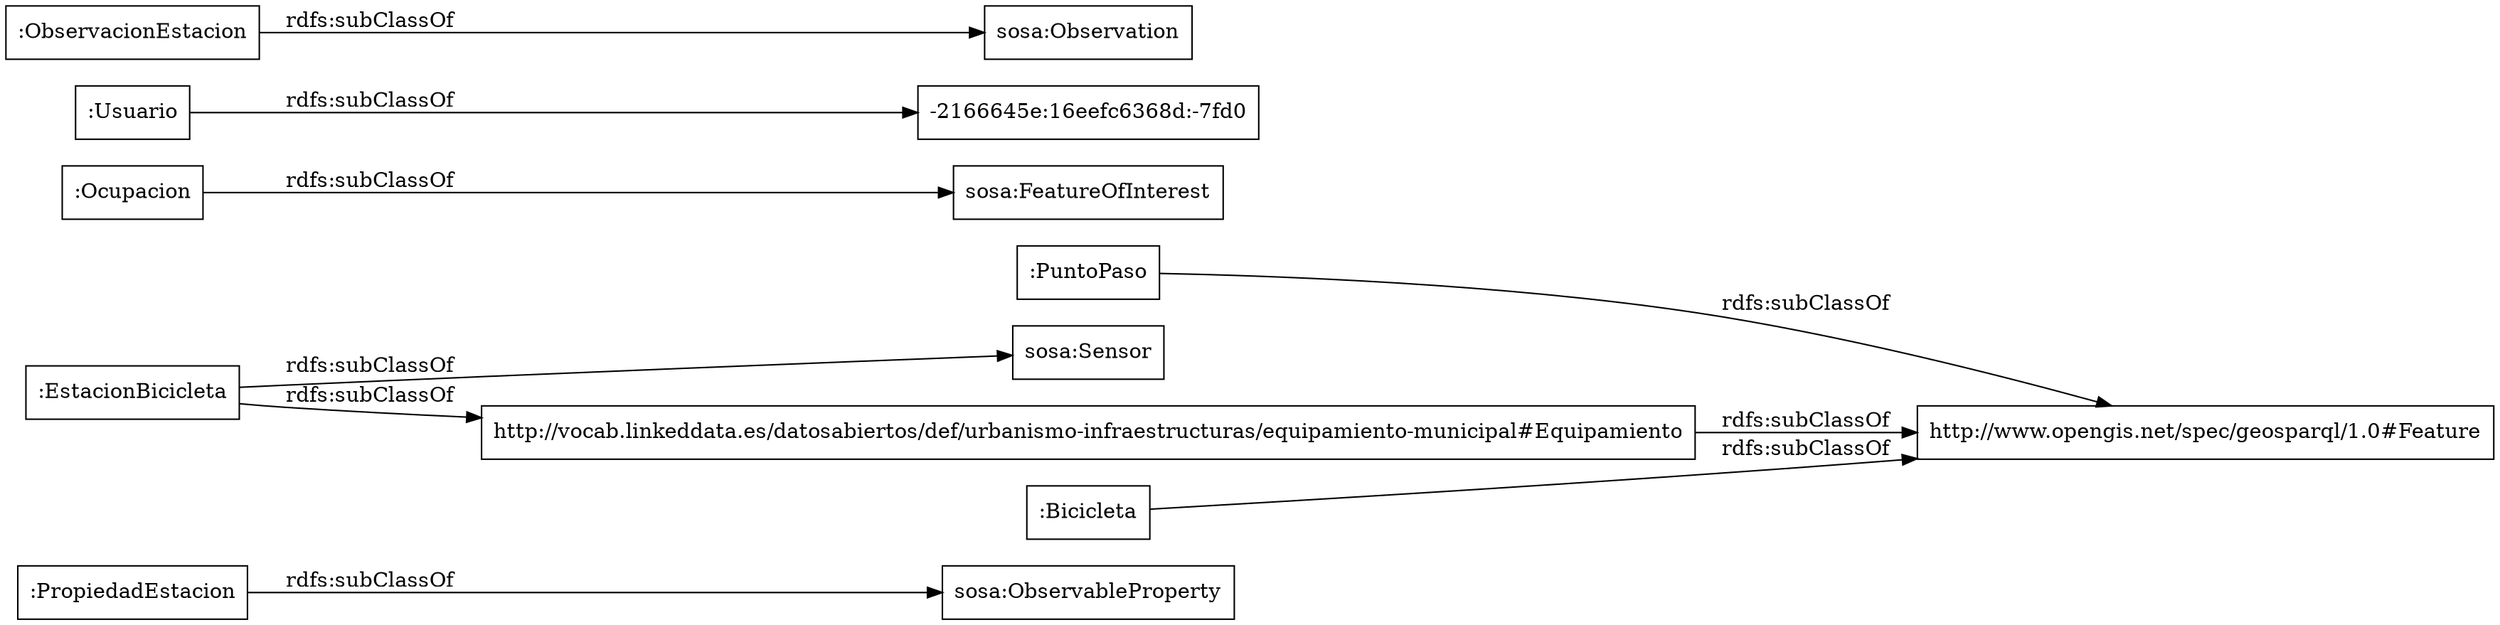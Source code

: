 digraph ar2dtool_diagram { 
rankdir=LR;
size="1000"
node [shape = rectangle, color="black"]; ":PropiedadEstacion" ":PuntoPaso" "sosa:ObservableProperty" "sosa:FeatureOfInterest" ":Usuario" ":Ocupacion" "sosa:Observation" "-2166645e:16eefc6368d:-7fd0" "sosa:Sensor" "http://vocab.linkeddata.es/datosabiertos/def/urbanismo-infraestructuras/equipamiento-municipal#Equipamiento" ":EstacionBicicleta" ":ObservacionEstacion" ":Bicicleta" "http://www.opengis.net/spec/geosparql/1.0#Feature" ; /*classes style*/
	"http://vocab.linkeddata.es/datosabiertos/def/urbanismo-infraestructuras/equipamiento-municipal#Equipamiento" -> "http://www.opengis.net/spec/geosparql/1.0#Feature" [ label = "rdfs:subClassOf" ];
	":EstacionBicicleta" -> "http://vocab.linkeddata.es/datosabiertos/def/urbanismo-infraestructuras/equipamiento-municipal#Equipamiento" [ label = "rdfs:subClassOf" ];
	":EstacionBicicleta" -> "sosa:Sensor" [ label = "rdfs:subClassOf" ];
	":Usuario" -> "-2166645e:16eefc6368d:-7fd0" [ label = "rdfs:subClassOf" ];
	":Bicicleta" -> "http://www.opengis.net/spec/geosparql/1.0#Feature" [ label = "rdfs:subClassOf" ];
	":PuntoPaso" -> "http://www.opengis.net/spec/geosparql/1.0#Feature" [ label = "rdfs:subClassOf" ];
	":Ocupacion" -> "sosa:FeatureOfInterest" [ label = "rdfs:subClassOf" ];
	":PropiedadEstacion" -> "sosa:ObservableProperty" [ label = "rdfs:subClassOf" ];
	":ObservacionEstacion" -> "sosa:Observation" [ label = "rdfs:subClassOf" ];

}
